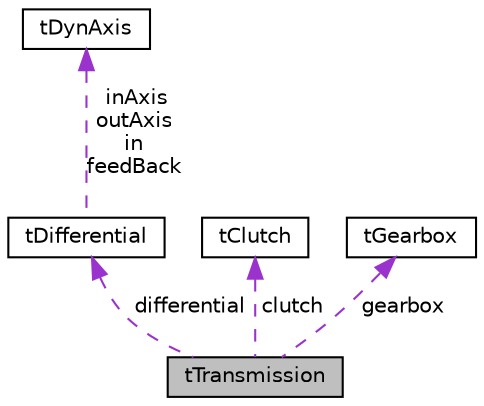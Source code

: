 digraph "tTransmission"
{
  edge [fontname="Helvetica",fontsize="10",labelfontname="Helvetica",labelfontsize="10"];
  node [fontname="Helvetica",fontsize="10",shape=record];
  Node1 [label="tTransmission",height=0.2,width=0.4,color="black", fillcolor="grey75", style="filled", fontcolor="black"];
  Node2 -> Node1 [dir="back",color="darkorchid3",fontsize="10",style="dashed",label=" differential" ,fontname="Helvetica"];
  Node2 [label="tDifferential",height=0.2,width=0.4,color="black", fillcolor="white", style="filled",URL="$structt_differential.html"];
  Node3 -> Node2 [dir="back",color="darkorchid3",fontsize="10",style="dashed",label=" inAxis\noutAxis\nin\nfeedBack" ,fontname="Helvetica"];
  Node3 [label="tDynAxis",height=0.2,width=0.4,color="black", fillcolor="white", style="filled",URL="$structt_dyn_axis.html"];
  Node4 -> Node1 [dir="back",color="darkorchid3",fontsize="10",style="dashed",label=" clutch" ,fontname="Helvetica"];
  Node4 [label="tClutch",height=0.2,width=0.4,color="black", fillcolor="white", style="filled",URL="$structt_clutch.html"];
  Node5 -> Node1 [dir="back",color="darkorchid3",fontsize="10",style="dashed",label=" gearbox" ,fontname="Helvetica"];
  Node5 [label="tGearbox",height=0.2,width=0.4,color="black", fillcolor="white", style="filled",URL="$structt_gearbox.html"];
}
